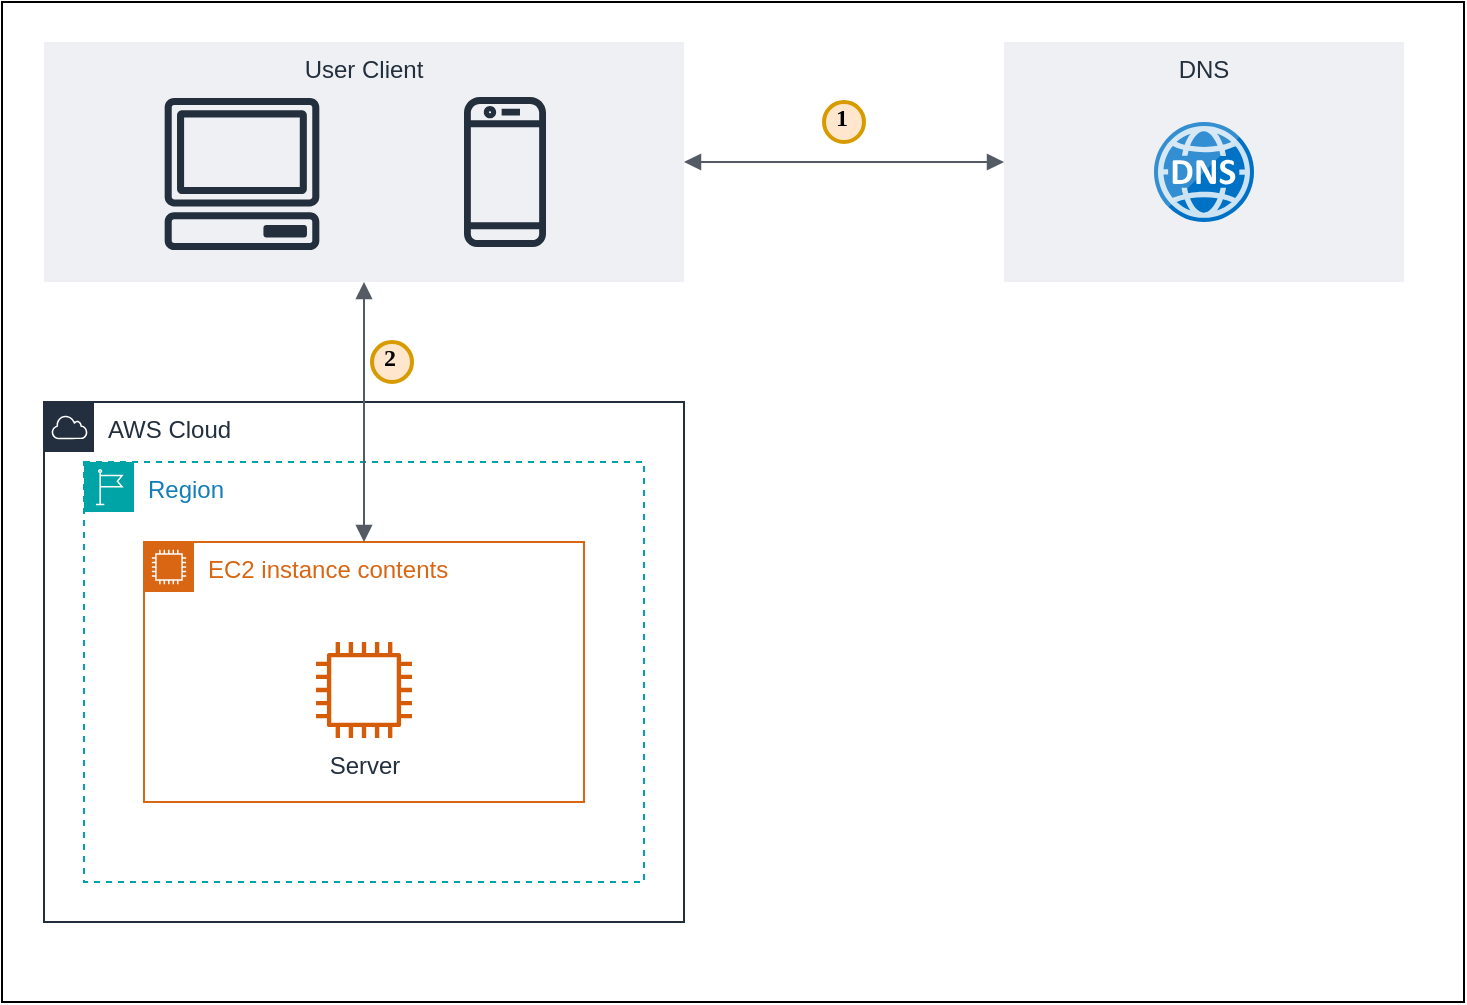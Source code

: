 <mxfile>
    <diagram name="페이지-1" id="1zRKgmUaXTxRe6Tk9ieO">
        <mxGraphModel dx="1483" dy="781" grid="1" gridSize="10" guides="1" tooltips="1" connect="1" arrows="1" fold="1" page="1" pageScale="1" pageWidth="827" pageHeight="1169" math="0" shadow="0">
            <root>
                <mxCell id="0"/>
                <mxCell id="1" parent="0"/>
                <mxCell id="HX1PcJEUQ6J4BHZRip1N-5" value="User Client" style="fillColor=#EFF0F3;strokeColor=none;dashed=0;verticalAlign=top;fontStyle=0;fontColor=#232F3D;whiteSpace=wrap;html=1;" parent="1" vertex="1">
                    <mxGeometry x="40" y="40" width="320" height="120" as="geometry"/>
                </mxCell>
                <mxCell id="HX1PcJEUQ6J4BHZRip1N-1" value="DNS" style="fillColor=#EFF0F3;strokeColor=none;dashed=0;verticalAlign=top;fontStyle=0;fontColor=#232F3D;whiteSpace=wrap;html=1;" parent="1" vertex="1">
                    <mxGeometry x="520" y="40" width="200" height="120" as="geometry"/>
                </mxCell>
                <mxCell id="HX1PcJEUQ6J4BHZRip1N-2" value="" style="image;sketch=0;aspect=fixed;html=1;points=[];align=center;fontSize=12;image=img/lib/mscae/DNS.svg;" parent="1" vertex="1">
                    <mxGeometry x="595" y="80" width="50" height="50" as="geometry"/>
                </mxCell>
                <mxCell id="HX1PcJEUQ6J4BHZRip1N-3" value="" style="sketch=0;outlineConnect=0;fontColor=#232F3E;gradientColor=none;fillColor=#232F3D;strokeColor=none;dashed=0;verticalLabelPosition=bottom;verticalAlign=top;align=center;html=1;fontSize=12;fontStyle=0;aspect=fixed;pointerEvents=1;shape=mxgraph.aws4.mobile_client;" parent="1" vertex="1">
                    <mxGeometry x="250" y="66" width="41" height="78" as="geometry"/>
                </mxCell>
                <mxCell id="HX1PcJEUQ6J4BHZRip1N-4" value="" style="sketch=0;outlineConnect=0;fontColor=#232F3E;gradientColor=none;fillColor=#232F3D;strokeColor=none;dashed=0;verticalLabelPosition=bottom;verticalAlign=top;align=center;html=1;fontSize=12;fontStyle=0;aspect=fixed;pointerEvents=1;shape=mxgraph.aws4.client;" parent="1" vertex="1">
                    <mxGeometry x="100" y="68" width="78" height="76" as="geometry"/>
                </mxCell>
                <mxCell id="HX1PcJEUQ6J4BHZRip1N-6" value="AWS Cloud" style="points=[[0,0],[0.25,0],[0.5,0],[0.75,0],[1,0],[1,0.25],[1,0.5],[1,0.75],[1,1],[0.75,1],[0.5,1],[0.25,1],[0,1],[0,0.75],[0,0.5],[0,0.25]];outlineConnect=0;gradientColor=none;html=1;whiteSpace=wrap;fontSize=12;fontStyle=0;container=1;pointerEvents=0;collapsible=0;recursiveResize=0;shape=mxgraph.aws4.group;grIcon=mxgraph.aws4.group_aws_cloud;strokeColor=#232F3E;fillColor=none;verticalAlign=top;align=left;spacingLeft=30;fontColor=#232F3E;dashed=0;" parent="1" vertex="1">
                    <mxGeometry x="40" y="220" width="320" height="260" as="geometry"/>
                </mxCell>
                <mxCell id="HX1PcJEUQ6J4BHZRip1N-8" value="Region" style="points=[[0,0],[0.25,0],[0.5,0],[0.75,0],[1,0],[1,0.25],[1,0.5],[1,0.75],[1,1],[0.75,1],[0.5,1],[0.25,1],[0,1],[0,0.75],[0,0.5],[0,0.25]];outlineConnect=0;gradientColor=none;html=1;whiteSpace=wrap;fontSize=12;fontStyle=0;container=1;pointerEvents=0;collapsible=0;recursiveResize=0;shape=mxgraph.aws4.group;grIcon=mxgraph.aws4.group_region;strokeColor=#00A4A6;fillColor=none;verticalAlign=top;align=left;spacingLeft=30;fontColor=#147EBA;dashed=1;" parent="HX1PcJEUQ6J4BHZRip1N-6" vertex="1">
                    <mxGeometry x="20" y="30" width="280" height="210" as="geometry"/>
                </mxCell>
                <mxCell id="HX1PcJEUQ6J4BHZRip1N-9" value="EC2 instance contents" style="points=[[0,0],[0.25,0],[0.5,0],[0.75,0],[1,0],[1,0.25],[1,0.5],[1,0.75],[1,1],[0.75,1],[0.5,1],[0.25,1],[0,1],[0,0.75],[0,0.5],[0,0.25]];outlineConnect=0;gradientColor=none;html=1;whiteSpace=wrap;fontSize=12;fontStyle=0;container=1;pointerEvents=0;collapsible=0;recursiveResize=0;shape=mxgraph.aws4.group;grIcon=mxgraph.aws4.group_ec2_instance_contents;strokeColor=#D86613;fillColor=none;verticalAlign=top;align=left;spacingLeft=30;fontColor=#D86613;dashed=0;" parent="HX1PcJEUQ6J4BHZRip1N-8" vertex="1">
                    <mxGeometry x="30" y="40" width="220" height="130" as="geometry"/>
                </mxCell>
                <mxCell id="2" value="Server" style="sketch=0;outlineConnect=0;fontColor=#232F3E;gradientColor=none;fillColor=#D45B07;strokeColor=none;dashed=0;verticalLabelPosition=bottom;verticalAlign=top;align=center;html=1;fontSize=12;fontStyle=0;aspect=fixed;pointerEvents=1;shape=mxgraph.aws4.instance2;" parent="HX1PcJEUQ6J4BHZRip1N-9" vertex="1">
                    <mxGeometry x="86" y="50" width="48" height="48" as="geometry"/>
                </mxCell>
                <mxCell id="HX1PcJEUQ6J4BHZRip1N-12" value="" style="edgeStyle=orthogonalEdgeStyle;html=1;endArrow=block;elbow=vertical;startArrow=block;startFill=1;endFill=1;strokeColor=#545B64;rounded=0;exitX=1;exitY=0.5;exitDx=0;exitDy=0;entryX=0;entryY=0.5;entryDx=0;entryDy=0;" parent="1" source="HX1PcJEUQ6J4BHZRip1N-5" target="HX1PcJEUQ6J4BHZRip1N-1" edge="1">
                    <mxGeometry width="100" relative="1" as="geometry">
                        <mxPoint x="500" y="220" as="sourcePoint"/>
                        <mxPoint x="600" y="220" as="targetPoint"/>
                    </mxGeometry>
                </mxCell>
                <mxCell id="HX1PcJEUQ6J4BHZRip1N-13" value="" style="edgeStyle=orthogonalEdgeStyle;html=1;endArrow=block;elbow=vertical;startArrow=block;startFill=1;endFill=1;strokeColor=#545B64;rounded=0;exitX=0.5;exitY=1;exitDx=0;exitDy=0;entryX=0.5;entryY=0;entryDx=0;entryDy=0;" parent="1" source="HX1PcJEUQ6J4BHZRip1N-5" target="HX1PcJEUQ6J4BHZRip1N-9" edge="1">
                    <mxGeometry width="100" relative="1" as="geometry">
                        <mxPoint x="470" y="270" as="sourcePoint"/>
                        <mxPoint x="570" y="270" as="targetPoint"/>
                    </mxGeometry>
                </mxCell>
                <mxCell id="HX1PcJEUQ6J4BHZRip1N-14" value="1" style="ellipse;whiteSpace=wrap;html=1;aspect=fixed;strokeWidth=2;fontFamily=Tahoma;spacingBottom=4;spacingRight=2;strokeColor=#d79b00;fillColor=#ffe6cc;fontStyle=1" parent="1" vertex="1">
                    <mxGeometry x="430" y="70" width="20" height="20" as="geometry"/>
                </mxCell>
                <mxCell id="HX1PcJEUQ6J4BHZRip1N-15" value="2" style="ellipse;whiteSpace=wrap;html=1;aspect=fixed;strokeWidth=2;fontFamily=Tahoma;spacingBottom=4;spacingRight=2;strokeColor=#d79b00;fillColor=#ffe6cc;fontStyle=1" parent="1" vertex="1">
                    <mxGeometry x="204" y="190" width="20" height="20" as="geometry"/>
                </mxCell>
                <mxCell id="4" value="" style="rounded=0;whiteSpace=wrap;html=1;fillColor=none;" vertex="1" parent="1">
                    <mxGeometry x="19" y="20" width="731" height="500" as="geometry"/>
                </mxCell>
            </root>
        </mxGraphModel>
    </diagram>
</mxfile>